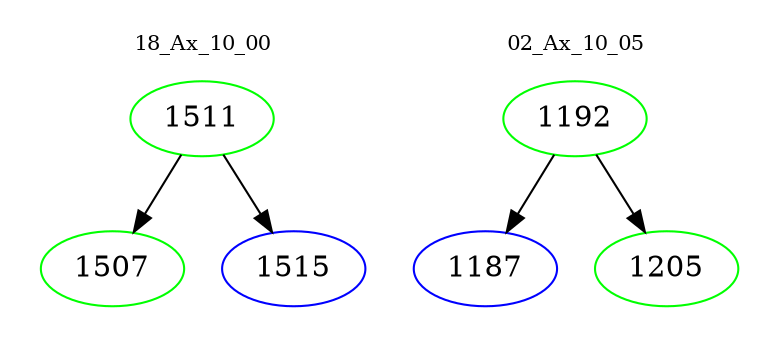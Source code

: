 digraph{
subgraph cluster_0 {
color = white
label = "18_Ax_10_00";
fontsize=10;
T0_1511 [label="1511", color="green"]
T0_1511 -> T0_1507 [color="black"]
T0_1507 [label="1507", color="green"]
T0_1511 -> T0_1515 [color="black"]
T0_1515 [label="1515", color="blue"]
}
subgraph cluster_1 {
color = white
label = "02_Ax_10_05";
fontsize=10;
T1_1192 [label="1192", color="green"]
T1_1192 -> T1_1187 [color="black"]
T1_1187 [label="1187", color="blue"]
T1_1192 -> T1_1205 [color="black"]
T1_1205 [label="1205", color="green"]
}
}
